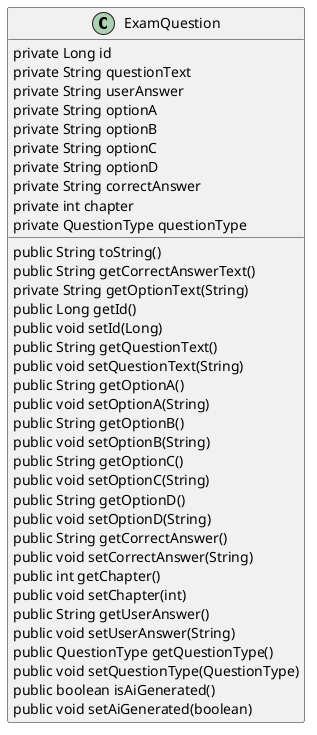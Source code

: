 @startuml
skinparam classAttributeIconSize 0
class ExamQuestion {
    private Long id
    private String questionText
    private String userAnswer
    private String optionA
    private String optionB
    private String optionC
    private String optionD
    private String correctAnswer
    private int chapter
    private QuestionType questionType
    public String toString()
    public String getCorrectAnswerText()
    private String getOptionText(String)
    public Long getId()
    public void setId(Long)
    public String getQuestionText()
    public void setQuestionText(String)
    public String getOptionA()
    public void setOptionA(String)
    public String getOptionB()
    public void setOptionB(String)
    public String getOptionC()
    public void setOptionC(String)
    public String getOptionD()
    public void setOptionD(String)
    public String getCorrectAnswer()
    public void setCorrectAnswer(String)
    public int getChapter()
    public void setChapter(int)
    public String getUserAnswer()
    public void setUserAnswer(String)
    public QuestionType getQuestionType()
    public void setQuestionType(QuestionType)
    public boolean isAiGenerated()
    public void setAiGenerated(boolean)
}
@enduml
